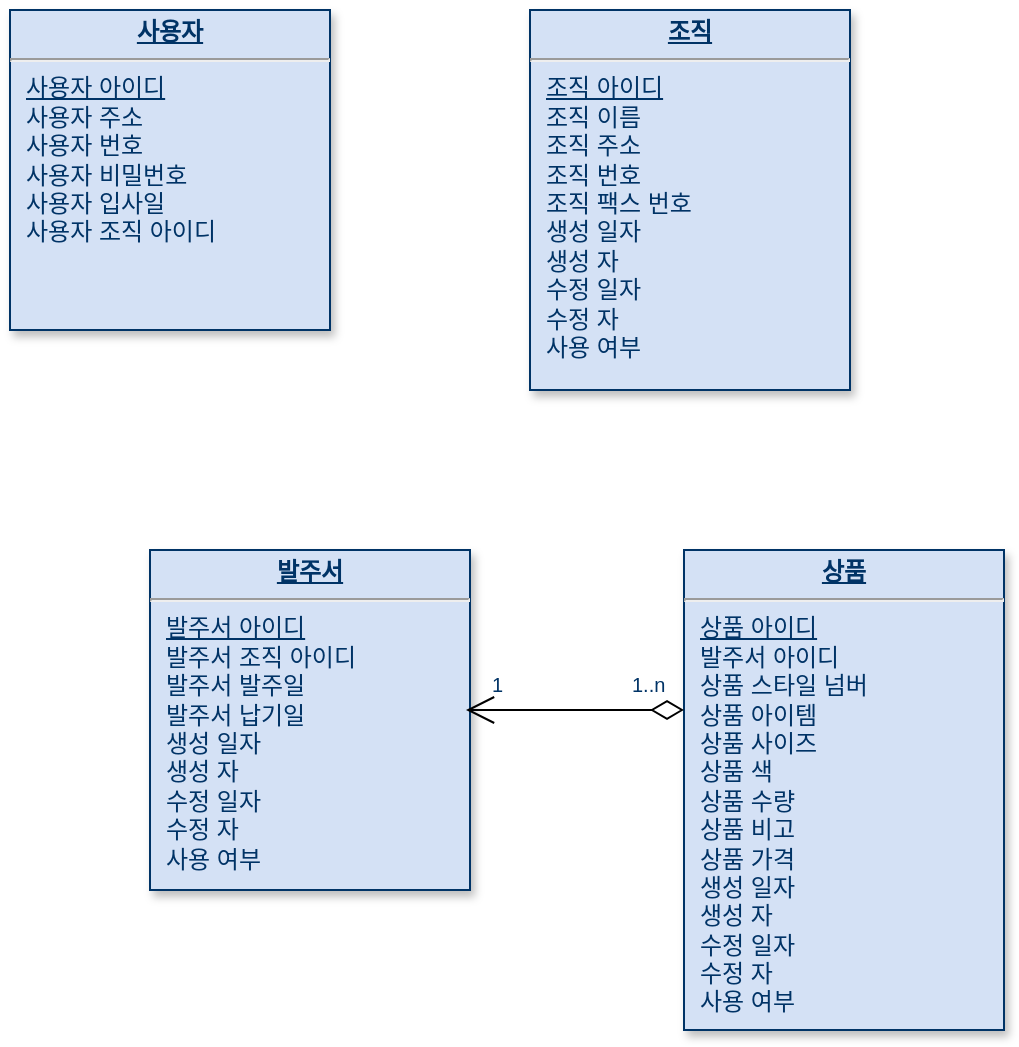 <mxfile version="22.1.11" type="device">
  <diagram name="Page-1" id="efa7a0a1-bf9b-a30e-e6df-94a7791c09e9">
    <mxGraphModel dx="1434" dy="772" grid="1" gridSize="10" guides="1" tooltips="1" connect="1" arrows="1" fold="1" page="1" pageScale="1" pageWidth="826" pageHeight="1169" background="none" math="0" shadow="0">
      <root>
        <mxCell id="0" />
        <mxCell id="1" parent="0" />
        <mxCell id="19" value="&lt;p style=&quot;margin: 0px; margin-top: 4px; text-align: center; text-decoration: underline;&quot;&gt;&lt;b&gt;조직&lt;/b&gt;&lt;/p&gt;&lt;hr&gt;&lt;p style=&quot;margin: 0px; margin-left: 8px;&quot;&gt;&lt;u&gt;조직 아이디&lt;br&gt;&lt;/u&gt;조직 이름&lt;/p&gt;&lt;p style=&quot;margin: 0px; margin-left: 8px;&quot;&gt;조직 주소&lt;/p&gt;&lt;p style=&quot;margin: 0px; margin-left: 8px;&quot;&gt;조직 번호&lt;/p&gt;&lt;p style=&quot;margin: 0px; margin-left: 8px;&quot;&gt;조직 팩스 번호&lt;/p&gt;&lt;p style=&quot;border-color: var(--border-color); margin: 0px 0px 0px 8px;&quot;&gt;생성 일자&lt;/p&gt;&lt;p style=&quot;border-color: var(--border-color); margin: 0px 0px 0px 8px;&quot;&gt;생성 자&lt;/p&gt;&lt;p style=&quot;border-color: var(--border-color); margin: 0px 0px 0px 8px;&quot;&gt;수정 일자&lt;/p&gt;&lt;p style=&quot;border-color: var(--border-color); margin: 0px 0px 0px 8px;&quot;&gt;수정 자&lt;/p&gt;&lt;p style=&quot;border-color: var(--border-color); margin: 0px 0px 0px 8px;&quot;&gt;사용 여부&lt;/p&gt;" style="verticalAlign=top;align=left;overflow=fill;fontSize=12;fontFamily=Helvetica;html=1;strokeColor=#003366;shadow=1;fillColor=#D4E1F5;fontColor=#003366" parent="1" vertex="1">
          <mxGeometry x="310" y="240" width="160" height="190" as="geometry" />
        </mxCell>
        <mxCell id="24" value="&lt;p style=&quot;margin: 0px; margin-top: 4px; text-align: center; text-decoration: underline;&quot;&gt;&lt;b&gt;발주서&lt;/b&gt;&lt;/p&gt;&lt;hr&gt;&lt;p style=&quot;margin: 0px; margin-left: 8px;&quot;&gt;&lt;u&gt;발주서 아이디&lt;/u&gt;&lt;/p&gt;&lt;p style=&quot;margin: 0px; margin-left: 8px;&quot;&gt;발주서 조직 아이디&lt;/p&gt;&lt;p style=&quot;margin: 0px; margin-left: 8px;&quot;&gt;발주서 발주일&lt;/p&gt;&lt;p style=&quot;margin: 0px; margin-left: 8px;&quot;&gt;발주서 납기일&lt;/p&gt;&lt;p style=&quot;margin: 0px; margin-left: 8px;&quot;&gt;생성 일자&lt;/p&gt;&lt;p style=&quot;margin: 0px; margin-left: 8px;&quot;&gt;생성 자&lt;/p&gt;&lt;p style=&quot;margin: 0px; margin-left: 8px;&quot;&gt;수정 일자&lt;/p&gt;&lt;p style=&quot;margin: 0px; margin-left: 8px;&quot;&gt;수정 자&lt;/p&gt;&lt;p style=&quot;margin: 0px; margin-left: 8px;&quot;&gt;사용 여부&lt;/p&gt;&lt;p style=&quot;margin: 0px; margin-left: 8px;&quot;&gt;&lt;br&gt;&lt;/p&gt;" style="verticalAlign=top;align=left;overflow=fill;fontSize=12;fontFamily=Helvetica;html=1;strokeColor=#003366;shadow=1;fillColor=#D4E1F5;fontColor=#003366" parent="1" vertex="1">
          <mxGeometry x="120" y="510" width="160" height="170" as="geometry" />
        </mxCell>
        <mxCell id="25" value="&lt;p style=&quot;margin: 0px; margin-top: 4px; text-align: center; text-decoration: underline;&quot;&gt;&lt;b&gt;사용자&lt;/b&gt;&lt;/p&gt;&lt;hr&gt;&lt;p style=&quot;margin: 0px; margin-left: 8px;&quot;&gt;&lt;u&gt;사용자 아이디&lt;/u&gt;&lt;/p&gt;&lt;p style=&quot;margin: 0px; margin-left: 8px;&quot;&gt;사용자 주소&lt;/p&gt;&lt;p style=&quot;margin: 0px; margin-left: 8px;&quot;&gt;사용자 번호&lt;/p&gt;&lt;p style=&quot;margin: 0px; margin-left: 8px;&quot;&gt;사용자 비밀번호&lt;/p&gt;&lt;p style=&quot;margin: 0px; margin-left: 8px;&quot;&gt;사용자 입사일&lt;/p&gt;&lt;p style=&quot;margin: 0px; margin-left: 8px;&quot;&gt;사용자 조직 아이디&lt;/p&gt;" style="verticalAlign=top;align=left;overflow=fill;fontSize=12;fontFamily=Helvetica;html=1;strokeColor=#003366;shadow=1;fillColor=#D4E1F5;fontColor=#003366" parent="1" vertex="1">
          <mxGeometry x="50.0" y="240.0" width="160" height="160" as="geometry" />
        </mxCell>
        <mxCell id="29" value="&lt;p style=&quot;margin: 0px; margin-top: 4px; text-align: center; text-decoration: underline;&quot;&gt;&lt;b&gt;상품&lt;/b&gt;&lt;/p&gt;&lt;hr&gt;&lt;p style=&quot;margin: 0px; margin-left: 8px;&quot;&gt;&lt;u&gt;상품 아이디&lt;/u&gt;&lt;/p&gt;&lt;p style=&quot;margin: 0px; margin-left: 8px;&quot;&gt;발주서 아이디&lt;br&gt;&lt;/p&gt;&lt;p style=&quot;margin: 0px; margin-left: 8px;&quot;&gt;상품 스타일 넘버&lt;/p&gt;&lt;p style=&quot;margin: 0px; margin-left: 8px;&quot;&gt;상품 아이템&lt;/p&gt;&lt;p style=&quot;margin: 0px; margin-left: 8px;&quot;&gt;상품 사이즈&lt;/p&gt;&lt;p style=&quot;margin: 0px; margin-left: 8px;&quot;&gt;상품 색&lt;/p&gt;&lt;p style=&quot;margin: 0px; margin-left: 8px;&quot;&gt;상품 수량&lt;/p&gt;&lt;p style=&quot;margin: 0px; margin-left: 8px;&quot;&gt;상품 비고&lt;/p&gt;&lt;p style=&quot;margin: 0px; margin-left: 8px;&quot;&gt;상품 가격&lt;/p&gt;&lt;p style=&quot;border-color: var(--border-color); margin: 0px 0px 0px 8px;&quot;&gt;생성 일자&lt;/p&gt;&lt;p style=&quot;border-color: var(--border-color); margin: 0px 0px 0px 8px;&quot;&gt;생성 자&lt;/p&gt;&lt;p style=&quot;border-color: var(--border-color); margin: 0px 0px 0px 8px;&quot;&gt;수정 일자&lt;/p&gt;&lt;p style=&quot;border-color: var(--border-color); margin: 0px 0px 0px 8px;&quot;&gt;수정 자&lt;/p&gt;&lt;p style=&quot;border-color: var(--border-color); margin: 0px 0px 0px 8px;&quot;&gt;사용 여부&lt;/p&gt;" style="verticalAlign=top;align=left;overflow=fill;fontSize=12;fontFamily=Helvetica;html=1;strokeColor=#003366;shadow=1;fillColor=#D4E1F5;fontColor=#003366" parent="1" vertex="1">
          <mxGeometry x="387" y="510" width="160" height="240" as="geometry" />
        </mxCell>
        <mxCell id="L4RrkaH6ivTDWJwHFXQT-117" value="" style="endArrow=open;endSize=12;startArrow=diamondThin;startSize=14;startFill=0;edgeStyle=orthogonalEdgeStyle;entryX=1.006;entryY=0.444;entryDx=0;entryDy=0;entryPerimeter=0;" parent="1" edge="1">
          <mxGeometry x="1050" y="701.5" as="geometry">
            <mxPoint x="387" y="590" as="sourcePoint" />
            <mxPoint x="278" y="590" as="targetPoint" />
          </mxGeometry>
        </mxCell>
        <mxCell id="L4RrkaH6ivTDWJwHFXQT-118" value="1..n" style="resizable=0;align=left;verticalAlign=top;labelBackgroundColor=#ffffff;fontSize=10;strokeColor=#003366;shadow=1;fillColor=#D4E1F5;fontColor=#003366" parent="L4RrkaH6ivTDWJwHFXQT-117" connectable="0" vertex="1">
          <mxGeometry x="-1" relative="1" as="geometry">
            <mxPoint x="-28" y="-25" as="offset" />
          </mxGeometry>
        </mxCell>
        <mxCell id="L4RrkaH6ivTDWJwHFXQT-119" value="1" style="resizable=0;align=right;verticalAlign=top;labelBackgroundColor=#ffffff;fontSize=10;strokeColor=#003366;shadow=1;fillColor=#D4E1F5;fontColor=#003366" parent="L4RrkaH6ivTDWJwHFXQT-117" connectable="0" vertex="1">
          <mxGeometry x="1" relative="1" as="geometry">
            <mxPoint x="20" y="-25.0" as="offset" />
          </mxGeometry>
        </mxCell>
      </root>
    </mxGraphModel>
  </diagram>
</mxfile>
